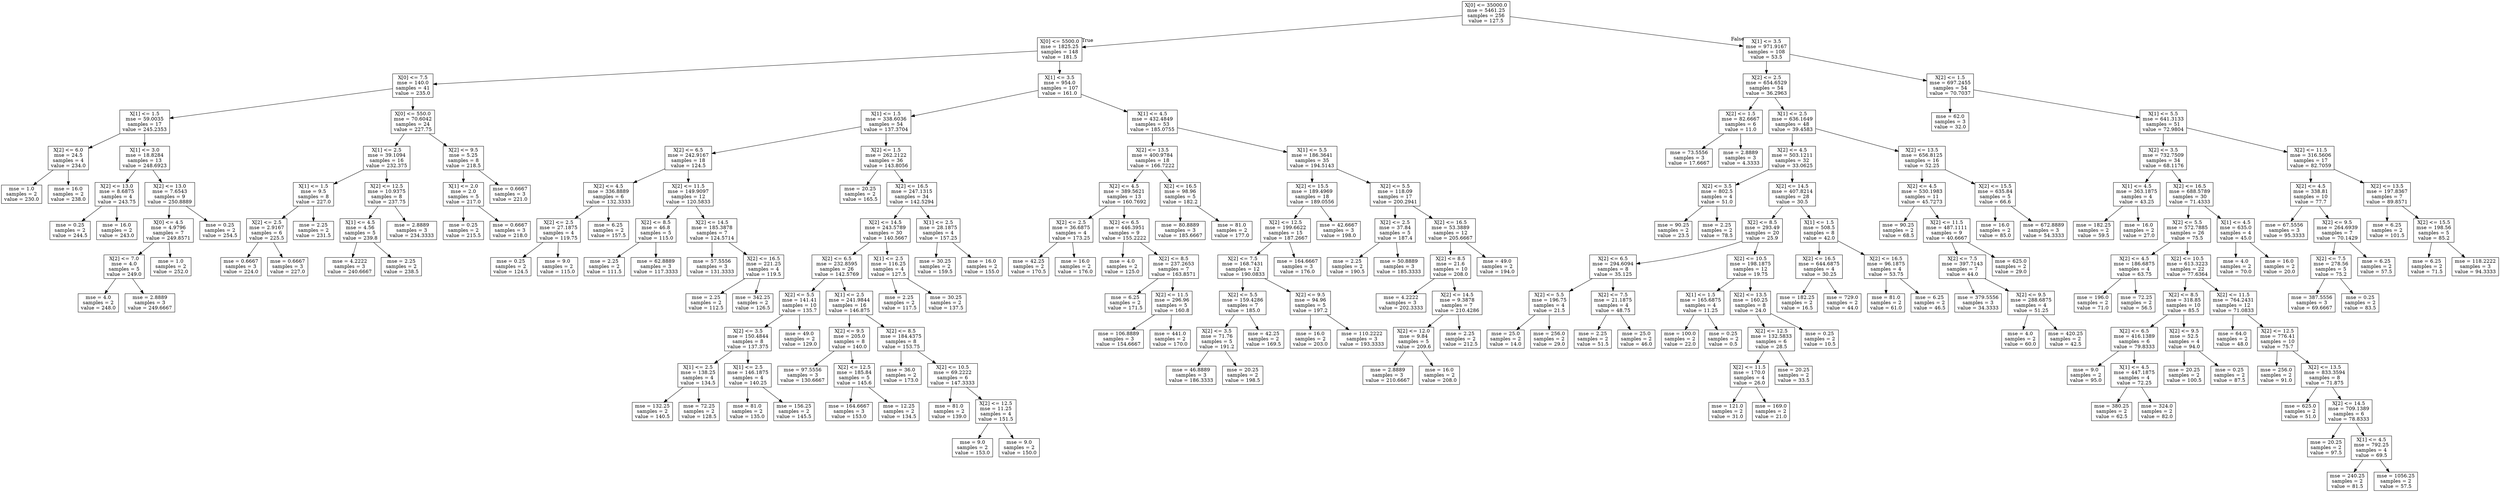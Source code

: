 digraph Tree {
node [shape=box] ;
0 [label="X[0] <= 35000.0\nmse = 5461.25\nsamples = 256\nvalue = 127.5"] ;
1 [label="X[0] <= 5500.0\nmse = 1825.25\nsamples = 148\nvalue = 181.5"] ;
0 -> 1 [labeldistance=2.5, labelangle=45, headlabel="True"] ;
2 [label="X[0] <= 7.5\nmse = 140.0\nsamples = 41\nvalue = 235.0"] ;
1 -> 2 ;
3 [label="X[1] <= 1.5\nmse = 59.0035\nsamples = 17\nvalue = 245.2353"] ;
2 -> 3 ;
4 [label="X[2] <= 6.0\nmse = 24.5\nsamples = 4\nvalue = 234.0"] ;
3 -> 4 ;
5 [label="mse = 1.0\nsamples = 2\nvalue = 230.0"] ;
4 -> 5 ;
6 [label="mse = 16.0\nsamples = 2\nvalue = 238.0"] ;
4 -> 6 ;
7 [label="X[1] <= 3.0\nmse = 18.8284\nsamples = 13\nvalue = 248.6923"] ;
3 -> 7 ;
8 [label="X[2] <= 13.0\nmse = 8.6875\nsamples = 4\nvalue = 243.75"] ;
7 -> 8 ;
9 [label="mse = 0.25\nsamples = 2\nvalue = 244.5"] ;
8 -> 9 ;
10 [label="mse = 16.0\nsamples = 2\nvalue = 243.0"] ;
8 -> 10 ;
11 [label="X[2] <= 13.0\nmse = 7.6543\nsamples = 9\nvalue = 250.8889"] ;
7 -> 11 ;
12 [label="X[0] <= 4.5\nmse = 4.9796\nsamples = 7\nvalue = 249.8571"] ;
11 -> 12 ;
13 [label="X[2] <= 7.0\nmse = 4.0\nsamples = 5\nvalue = 249.0"] ;
12 -> 13 ;
14 [label="mse = 4.0\nsamples = 2\nvalue = 248.0"] ;
13 -> 14 ;
15 [label="mse = 2.8889\nsamples = 3\nvalue = 249.6667"] ;
13 -> 15 ;
16 [label="mse = 1.0\nsamples = 2\nvalue = 252.0"] ;
12 -> 16 ;
17 [label="mse = 0.25\nsamples = 2\nvalue = 254.5"] ;
11 -> 17 ;
18 [label="X[0] <= 550.0\nmse = 70.6042\nsamples = 24\nvalue = 227.75"] ;
2 -> 18 ;
19 [label="X[1] <= 2.5\nmse = 39.1094\nsamples = 16\nvalue = 232.375"] ;
18 -> 19 ;
20 [label="X[1] <= 1.5\nmse = 9.5\nsamples = 8\nvalue = 227.0"] ;
19 -> 20 ;
21 [label="X[2] <= 2.5\nmse = 2.9167\nsamples = 6\nvalue = 225.5"] ;
20 -> 21 ;
22 [label="mse = 0.6667\nsamples = 3\nvalue = 224.0"] ;
21 -> 22 ;
23 [label="mse = 0.6667\nsamples = 3\nvalue = 227.0"] ;
21 -> 23 ;
24 [label="mse = 2.25\nsamples = 2\nvalue = 231.5"] ;
20 -> 24 ;
25 [label="X[2] <= 12.5\nmse = 10.9375\nsamples = 8\nvalue = 237.75"] ;
19 -> 25 ;
26 [label="X[1] <= 4.5\nmse = 4.56\nsamples = 5\nvalue = 239.8"] ;
25 -> 26 ;
27 [label="mse = 4.2222\nsamples = 3\nvalue = 240.6667"] ;
26 -> 27 ;
28 [label="mse = 2.25\nsamples = 2\nvalue = 238.5"] ;
26 -> 28 ;
29 [label="mse = 2.8889\nsamples = 3\nvalue = 234.3333"] ;
25 -> 29 ;
30 [label="X[2] <= 9.5\nmse = 5.25\nsamples = 8\nvalue = 218.5"] ;
18 -> 30 ;
31 [label="X[1] <= 2.0\nmse = 2.0\nsamples = 5\nvalue = 217.0"] ;
30 -> 31 ;
32 [label="mse = 0.25\nsamples = 2\nvalue = 215.5"] ;
31 -> 32 ;
33 [label="mse = 0.6667\nsamples = 3\nvalue = 218.0"] ;
31 -> 33 ;
34 [label="mse = 0.6667\nsamples = 3\nvalue = 221.0"] ;
30 -> 34 ;
35 [label="X[1] <= 3.5\nmse = 954.0\nsamples = 107\nvalue = 161.0"] ;
1 -> 35 ;
36 [label="X[1] <= 1.5\nmse = 338.6036\nsamples = 54\nvalue = 137.3704"] ;
35 -> 36 ;
37 [label="X[2] <= 6.5\nmse = 242.9167\nsamples = 18\nvalue = 124.5"] ;
36 -> 37 ;
38 [label="X[2] <= 4.5\nmse = 336.8889\nsamples = 6\nvalue = 132.3333"] ;
37 -> 38 ;
39 [label="X[2] <= 2.5\nmse = 27.1875\nsamples = 4\nvalue = 119.75"] ;
38 -> 39 ;
40 [label="mse = 0.25\nsamples = 2\nvalue = 124.5"] ;
39 -> 40 ;
41 [label="mse = 9.0\nsamples = 2\nvalue = 115.0"] ;
39 -> 41 ;
42 [label="mse = 6.25\nsamples = 2\nvalue = 157.5"] ;
38 -> 42 ;
43 [label="X[2] <= 11.5\nmse = 149.9097\nsamples = 12\nvalue = 120.5833"] ;
37 -> 43 ;
44 [label="X[2] <= 8.5\nmse = 46.8\nsamples = 5\nvalue = 115.0"] ;
43 -> 44 ;
45 [label="mse = 2.25\nsamples = 2\nvalue = 111.5"] ;
44 -> 45 ;
46 [label="mse = 62.8889\nsamples = 3\nvalue = 117.3333"] ;
44 -> 46 ;
47 [label="X[2] <= 14.5\nmse = 185.3878\nsamples = 7\nvalue = 124.5714"] ;
43 -> 47 ;
48 [label="mse = 57.5556\nsamples = 3\nvalue = 131.3333"] ;
47 -> 48 ;
49 [label="X[2] <= 16.5\nmse = 221.25\nsamples = 4\nvalue = 119.5"] ;
47 -> 49 ;
50 [label="mse = 2.25\nsamples = 2\nvalue = 112.5"] ;
49 -> 50 ;
51 [label="mse = 342.25\nsamples = 2\nvalue = 126.5"] ;
49 -> 51 ;
52 [label="X[2] <= 1.5\nmse = 262.2122\nsamples = 36\nvalue = 143.8056"] ;
36 -> 52 ;
53 [label="mse = 20.25\nsamples = 2\nvalue = 165.5"] ;
52 -> 53 ;
54 [label="X[2] <= 16.5\nmse = 247.1315\nsamples = 34\nvalue = 142.5294"] ;
52 -> 54 ;
55 [label="X[2] <= 14.5\nmse = 243.5789\nsamples = 30\nvalue = 140.5667"] ;
54 -> 55 ;
56 [label="X[2] <= 6.5\nmse = 232.8595\nsamples = 26\nvalue = 142.5769"] ;
55 -> 56 ;
57 [label="X[2] <= 5.5\nmse = 141.41\nsamples = 10\nvalue = 135.7"] ;
56 -> 57 ;
58 [label="X[2] <= 3.5\nmse = 150.4844\nsamples = 8\nvalue = 137.375"] ;
57 -> 58 ;
59 [label="X[1] <= 2.5\nmse = 138.25\nsamples = 4\nvalue = 134.5"] ;
58 -> 59 ;
60 [label="mse = 132.25\nsamples = 2\nvalue = 140.5"] ;
59 -> 60 ;
61 [label="mse = 72.25\nsamples = 2\nvalue = 128.5"] ;
59 -> 61 ;
62 [label="X[1] <= 2.5\nmse = 146.1875\nsamples = 4\nvalue = 140.25"] ;
58 -> 62 ;
63 [label="mse = 81.0\nsamples = 2\nvalue = 135.0"] ;
62 -> 63 ;
64 [label="mse = 156.25\nsamples = 2\nvalue = 145.5"] ;
62 -> 64 ;
65 [label="mse = 49.0\nsamples = 2\nvalue = 129.0"] ;
57 -> 65 ;
66 [label="X[1] <= 2.5\nmse = 241.9844\nsamples = 16\nvalue = 146.875"] ;
56 -> 66 ;
67 [label="X[2] <= 9.5\nmse = 205.0\nsamples = 8\nvalue = 140.0"] ;
66 -> 67 ;
68 [label="mse = 97.5556\nsamples = 3\nvalue = 130.6667"] ;
67 -> 68 ;
69 [label="X[2] <= 12.5\nmse = 185.84\nsamples = 5\nvalue = 145.6"] ;
67 -> 69 ;
70 [label="mse = 164.6667\nsamples = 3\nvalue = 153.0"] ;
69 -> 70 ;
71 [label="mse = 12.25\nsamples = 2\nvalue = 134.5"] ;
69 -> 71 ;
72 [label="X[2] <= 8.5\nmse = 184.4375\nsamples = 8\nvalue = 153.75"] ;
66 -> 72 ;
73 [label="mse = 36.0\nsamples = 2\nvalue = 173.0"] ;
72 -> 73 ;
74 [label="X[2] <= 10.5\nmse = 69.2222\nsamples = 6\nvalue = 147.3333"] ;
72 -> 74 ;
75 [label="mse = 81.0\nsamples = 2\nvalue = 139.0"] ;
74 -> 75 ;
76 [label="X[2] <= 12.5\nmse = 11.25\nsamples = 4\nvalue = 151.5"] ;
74 -> 76 ;
77 [label="mse = 9.0\nsamples = 2\nvalue = 153.0"] ;
76 -> 77 ;
78 [label="mse = 9.0\nsamples = 2\nvalue = 150.0"] ;
76 -> 78 ;
79 [label="X[1] <= 2.5\nmse = 116.25\nsamples = 4\nvalue = 127.5"] ;
55 -> 79 ;
80 [label="mse = 2.25\nsamples = 2\nvalue = 117.5"] ;
79 -> 80 ;
81 [label="mse = 30.25\nsamples = 2\nvalue = 137.5"] ;
79 -> 81 ;
82 [label="X[1] <= 2.5\nmse = 28.1875\nsamples = 4\nvalue = 157.25"] ;
54 -> 82 ;
83 [label="mse = 30.25\nsamples = 2\nvalue = 159.5"] ;
82 -> 83 ;
84 [label="mse = 16.0\nsamples = 2\nvalue = 155.0"] ;
82 -> 84 ;
85 [label="X[1] <= 4.5\nmse = 432.4849\nsamples = 53\nvalue = 185.0755"] ;
35 -> 85 ;
86 [label="X[2] <= 13.5\nmse = 400.9784\nsamples = 18\nvalue = 166.7222"] ;
85 -> 86 ;
87 [label="X[2] <= 4.5\nmse = 389.5621\nsamples = 13\nvalue = 160.7692"] ;
86 -> 87 ;
88 [label="X[2] <= 2.5\nmse = 36.6875\nsamples = 4\nvalue = 173.25"] ;
87 -> 88 ;
89 [label="mse = 42.25\nsamples = 2\nvalue = 170.5"] ;
88 -> 89 ;
90 [label="mse = 16.0\nsamples = 2\nvalue = 176.0"] ;
88 -> 90 ;
91 [label="X[2] <= 6.5\nmse = 446.3951\nsamples = 9\nvalue = 155.2222"] ;
87 -> 91 ;
92 [label="mse = 4.0\nsamples = 2\nvalue = 125.0"] ;
91 -> 92 ;
93 [label="X[2] <= 8.5\nmse = 237.2653\nsamples = 7\nvalue = 163.8571"] ;
91 -> 93 ;
94 [label="mse = 6.25\nsamples = 2\nvalue = 171.5"] ;
93 -> 94 ;
95 [label="X[2] <= 11.5\nmse = 296.96\nsamples = 5\nvalue = 160.8"] ;
93 -> 95 ;
96 [label="mse = 106.8889\nsamples = 3\nvalue = 154.6667"] ;
95 -> 96 ;
97 [label="mse = 441.0\nsamples = 2\nvalue = 170.0"] ;
95 -> 97 ;
98 [label="X[2] <= 16.5\nmse = 98.96\nsamples = 5\nvalue = 182.2"] ;
86 -> 98 ;
99 [label="mse = 80.8889\nsamples = 3\nvalue = 185.6667"] ;
98 -> 99 ;
100 [label="mse = 81.0\nsamples = 2\nvalue = 177.0"] ;
98 -> 100 ;
101 [label="X[1] <= 5.5\nmse = 186.3641\nsamples = 35\nvalue = 194.5143"] ;
85 -> 101 ;
102 [label="X[2] <= 15.5\nmse = 189.4969\nsamples = 18\nvalue = 189.0556"] ;
101 -> 102 ;
103 [label="X[2] <= 12.5\nmse = 199.6622\nsamples = 15\nvalue = 187.2667"] ;
102 -> 103 ;
104 [label="X[2] <= 7.5\nmse = 168.7431\nsamples = 12\nvalue = 190.0833"] ;
103 -> 104 ;
105 [label="X[2] <= 5.5\nmse = 159.4286\nsamples = 7\nvalue = 185.0"] ;
104 -> 105 ;
106 [label="X[2] <= 3.5\nmse = 71.76\nsamples = 5\nvalue = 191.2"] ;
105 -> 106 ;
107 [label="mse = 46.8889\nsamples = 3\nvalue = 186.3333"] ;
106 -> 107 ;
108 [label="mse = 20.25\nsamples = 2\nvalue = 198.5"] ;
106 -> 108 ;
109 [label="mse = 42.25\nsamples = 2\nvalue = 169.5"] ;
105 -> 109 ;
110 [label="X[2] <= 9.5\nmse = 94.96\nsamples = 5\nvalue = 197.2"] ;
104 -> 110 ;
111 [label="mse = 16.0\nsamples = 2\nvalue = 203.0"] ;
110 -> 111 ;
112 [label="mse = 110.2222\nsamples = 3\nvalue = 193.3333"] ;
110 -> 112 ;
113 [label="mse = 164.6667\nsamples = 3\nvalue = 176.0"] ;
103 -> 113 ;
114 [label="mse = 42.6667\nsamples = 3\nvalue = 198.0"] ;
102 -> 114 ;
115 [label="X[2] <= 5.5\nmse = 118.09\nsamples = 17\nvalue = 200.2941"] ;
101 -> 115 ;
116 [label="X[2] <= 2.5\nmse = 37.84\nsamples = 5\nvalue = 187.4"] ;
115 -> 116 ;
117 [label="mse = 2.25\nsamples = 2\nvalue = 190.5"] ;
116 -> 117 ;
118 [label="mse = 50.8889\nsamples = 3\nvalue = 185.3333"] ;
116 -> 118 ;
119 [label="X[2] <= 16.5\nmse = 53.3889\nsamples = 12\nvalue = 205.6667"] ;
115 -> 119 ;
120 [label="X[2] <= 8.5\nmse = 21.6\nsamples = 10\nvalue = 208.0"] ;
119 -> 120 ;
121 [label="mse = 4.2222\nsamples = 3\nvalue = 202.3333"] ;
120 -> 121 ;
122 [label="X[2] <= 14.5\nmse = 9.3878\nsamples = 7\nvalue = 210.4286"] ;
120 -> 122 ;
123 [label="X[2] <= 12.0\nmse = 9.84\nsamples = 5\nvalue = 209.6"] ;
122 -> 123 ;
124 [label="mse = 2.8889\nsamples = 3\nvalue = 210.6667"] ;
123 -> 124 ;
125 [label="mse = 16.0\nsamples = 2\nvalue = 208.0"] ;
123 -> 125 ;
126 [label="mse = 2.25\nsamples = 2\nvalue = 212.5"] ;
122 -> 126 ;
127 [label="mse = 49.0\nsamples = 2\nvalue = 194.0"] ;
119 -> 127 ;
128 [label="X[1] <= 3.5\nmse = 971.9167\nsamples = 108\nvalue = 53.5"] ;
0 -> 128 [labeldistance=2.5, labelangle=-45, headlabel="False"] ;
129 [label="X[2] <= 2.5\nmse = 654.6529\nsamples = 54\nvalue = 36.2963"] ;
128 -> 129 ;
130 [label="X[2] <= 1.5\nmse = 82.6667\nsamples = 6\nvalue = 11.0"] ;
129 -> 130 ;
131 [label="mse = 73.5556\nsamples = 3\nvalue = 17.6667"] ;
130 -> 131 ;
132 [label="mse = 2.8889\nsamples = 3\nvalue = 4.3333"] ;
130 -> 132 ;
133 [label="X[1] <= 2.5\nmse = 636.1649\nsamples = 48\nvalue = 39.4583"] ;
129 -> 133 ;
134 [label="X[2] <= 4.5\nmse = 503.1211\nsamples = 32\nvalue = 33.0625"] ;
133 -> 134 ;
135 [label="X[2] <= 3.5\nmse = 802.5\nsamples = 4\nvalue = 51.0"] ;
134 -> 135 ;
136 [label="mse = 90.25\nsamples = 2\nvalue = 23.5"] ;
135 -> 136 ;
137 [label="mse = 2.25\nsamples = 2\nvalue = 78.5"] ;
135 -> 137 ;
138 [label="X[2] <= 14.5\nmse = 407.8214\nsamples = 28\nvalue = 30.5"] ;
134 -> 138 ;
139 [label="X[2] <= 8.5\nmse = 293.49\nsamples = 20\nvalue = 25.9"] ;
138 -> 139 ;
140 [label="X[2] <= 6.5\nmse = 294.6094\nsamples = 8\nvalue = 35.125"] ;
139 -> 140 ;
141 [label="X[2] <= 5.5\nmse = 196.75\nsamples = 4\nvalue = 21.5"] ;
140 -> 141 ;
142 [label="mse = 25.0\nsamples = 2\nvalue = 14.0"] ;
141 -> 142 ;
143 [label="mse = 256.0\nsamples = 2\nvalue = 29.0"] ;
141 -> 143 ;
144 [label="X[2] <= 7.5\nmse = 21.1875\nsamples = 4\nvalue = 48.75"] ;
140 -> 144 ;
145 [label="mse = 2.25\nsamples = 2\nvalue = 51.5"] ;
144 -> 145 ;
146 [label="mse = 25.0\nsamples = 2\nvalue = 46.0"] ;
144 -> 146 ;
147 [label="X[2] <= 10.5\nmse = 198.1875\nsamples = 12\nvalue = 19.75"] ;
139 -> 147 ;
148 [label="X[1] <= 1.5\nmse = 165.6875\nsamples = 4\nvalue = 11.25"] ;
147 -> 148 ;
149 [label="mse = 100.0\nsamples = 2\nvalue = 22.0"] ;
148 -> 149 ;
150 [label="mse = 0.25\nsamples = 2\nvalue = 0.5"] ;
148 -> 150 ;
151 [label="X[2] <= 13.5\nmse = 160.25\nsamples = 8\nvalue = 24.0"] ;
147 -> 151 ;
152 [label="X[2] <= 12.5\nmse = 132.5833\nsamples = 6\nvalue = 28.5"] ;
151 -> 152 ;
153 [label="X[2] <= 11.5\nmse = 170.0\nsamples = 4\nvalue = 26.0"] ;
152 -> 153 ;
154 [label="mse = 121.0\nsamples = 2\nvalue = 31.0"] ;
153 -> 154 ;
155 [label="mse = 169.0\nsamples = 2\nvalue = 21.0"] ;
153 -> 155 ;
156 [label="mse = 20.25\nsamples = 2\nvalue = 33.5"] ;
152 -> 156 ;
157 [label="mse = 0.25\nsamples = 2\nvalue = 10.5"] ;
151 -> 157 ;
158 [label="X[1] <= 1.5\nmse = 508.5\nsamples = 8\nvalue = 42.0"] ;
138 -> 158 ;
159 [label="X[2] <= 16.5\nmse = 644.6875\nsamples = 4\nvalue = 30.25"] ;
158 -> 159 ;
160 [label="mse = 182.25\nsamples = 2\nvalue = 16.5"] ;
159 -> 160 ;
161 [label="mse = 729.0\nsamples = 2\nvalue = 44.0"] ;
159 -> 161 ;
162 [label="X[2] <= 16.5\nmse = 96.1875\nsamples = 4\nvalue = 53.75"] ;
158 -> 162 ;
163 [label="mse = 81.0\nsamples = 2\nvalue = 61.0"] ;
162 -> 163 ;
164 [label="mse = 6.25\nsamples = 2\nvalue = 46.5"] ;
162 -> 164 ;
165 [label="X[2] <= 13.5\nmse = 656.8125\nsamples = 16\nvalue = 52.25"] ;
133 -> 165 ;
166 [label="X[2] <= 4.5\nmse = 530.1983\nsamples = 11\nvalue = 45.7273"] ;
165 -> 166 ;
167 [label="mse = 90.25\nsamples = 2\nvalue = 68.5"] ;
166 -> 167 ;
168 [label="X[2] <= 11.5\nmse = 487.1111\nsamples = 9\nvalue = 40.6667"] ;
166 -> 168 ;
169 [label="X[2] <= 7.5\nmse = 397.7143\nsamples = 7\nvalue = 44.0"] ;
168 -> 169 ;
170 [label="mse = 379.5556\nsamples = 3\nvalue = 34.3333"] ;
169 -> 170 ;
171 [label="X[2] <= 9.5\nmse = 288.6875\nsamples = 4\nvalue = 51.25"] ;
169 -> 171 ;
172 [label="mse = 4.0\nsamples = 2\nvalue = 60.0"] ;
171 -> 172 ;
173 [label="mse = 420.25\nsamples = 2\nvalue = 42.5"] ;
171 -> 173 ;
174 [label="mse = 625.0\nsamples = 2\nvalue = 29.0"] ;
168 -> 174 ;
175 [label="X[2] <= 15.5\nmse = 635.84\nsamples = 5\nvalue = 66.6"] ;
165 -> 175 ;
176 [label="mse = 16.0\nsamples = 2\nvalue = 85.0"] ;
175 -> 176 ;
177 [label="mse = 672.8889\nsamples = 3\nvalue = 54.3333"] ;
175 -> 177 ;
178 [label="X[2] <= 1.5\nmse = 697.2455\nsamples = 54\nvalue = 70.7037"] ;
128 -> 178 ;
179 [label="mse = 62.0\nsamples = 3\nvalue = 32.0"] ;
178 -> 179 ;
180 [label="X[1] <= 5.5\nmse = 641.3133\nsamples = 51\nvalue = 72.9804"] ;
178 -> 180 ;
181 [label="X[2] <= 3.5\nmse = 732.7509\nsamples = 34\nvalue = 68.1176"] ;
180 -> 181 ;
182 [label="X[1] <= 4.5\nmse = 363.1875\nsamples = 4\nvalue = 43.25"] ;
181 -> 182 ;
183 [label="mse = 182.25\nsamples = 2\nvalue = 59.5"] ;
182 -> 183 ;
184 [label="mse = 16.0\nsamples = 2\nvalue = 27.0"] ;
182 -> 184 ;
185 [label="X[2] <= 16.5\nmse = 688.5789\nsamples = 30\nvalue = 71.4333"] ;
181 -> 185 ;
186 [label="X[2] <= 5.5\nmse = 572.7885\nsamples = 26\nvalue = 75.5"] ;
185 -> 186 ;
187 [label="X[2] <= 4.5\nmse = 186.6875\nsamples = 4\nvalue = 63.75"] ;
186 -> 187 ;
188 [label="mse = 196.0\nsamples = 2\nvalue = 71.0"] ;
187 -> 188 ;
189 [label="mse = 72.25\nsamples = 2\nvalue = 56.5"] ;
187 -> 189 ;
190 [label="X[2] <= 10.5\nmse = 613.3223\nsamples = 22\nvalue = 77.6364"] ;
186 -> 190 ;
191 [label="X[2] <= 8.5\nmse = 318.85\nsamples = 10\nvalue = 85.5"] ;
190 -> 191 ;
192 [label="X[2] <= 6.5\nmse = 416.1389\nsamples = 6\nvalue = 79.8333"] ;
191 -> 192 ;
193 [label="mse = 9.0\nsamples = 2\nvalue = 95.0"] ;
192 -> 193 ;
194 [label="X[1] <= 4.5\nmse = 447.1875\nsamples = 4\nvalue = 72.25"] ;
192 -> 194 ;
195 [label="mse = 380.25\nsamples = 2\nvalue = 62.5"] ;
194 -> 195 ;
196 [label="mse = 324.0\nsamples = 2\nvalue = 82.0"] ;
194 -> 196 ;
197 [label="X[2] <= 9.5\nmse = 52.5\nsamples = 4\nvalue = 94.0"] ;
191 -> 197 ;
198 [label="mse = 20.25\nsamples = 2\nvalue = 100.5"] ;
197 -> 198 ;
199 [label="mse = 0.25\nsamples = 2\nvalue = 87.5"] ;
197 -> 199 ;
200 [label="X[2] <= 11.5\nmse = 764.2431\nsamples = 12\nvalue = 71.0833"] ;
190 -> 200 ;
201 [label="mse = 64.0\nsamples = 2\nvalue = 48.0"] ;
200 -> 201 ;
202 [label="X[2] <= 12.5\nmse = 776.41\nsamples = 10\nvalue = 75.7"] ;
200 -> 202 ;
203 [label="mse = 256.0\nsamples = 2\nvalue = 91.0"] ;
202 -> 203 ;
204 [label="X[2] <= 13.5\nmse = 833.3594\nsamples = 8\nvalue = 71.875"] ;
202 -> 204 ;
205 [label="mse = 625.0\nsamples = 2\nvalue = 51.0"] ;
204 -> 205 ;
206 [label="X[2] <= 14.5\nmse = 709.1389\nsamples = 6\nvalue = 78.8333"] ;
204 -> 206 ;
207 [label="mse = 20.25\nsamples = 2\nvalue = 97.5"] ;
206 -> 207 ;
208 [label="X[1] <= 4.5\nmse = 792.25\nsamples = 4\nvalue = 69.5"] ;
206 -> 208 ;
209 [label="mse = 240.25\nsamples = 2\nvalue = 81.5"] ;
208 -> 209 ;
210 [label="mse = 1056.25\nsamples = 2\nvalue = 57.5"] ;
208 -> 210 ;
211 [label="X[1] <= 4.5\nmse = 635.0\nsamples = 4\nvalue = 45.0"] ;
185 -> 211 ;
212 [label="mse = 4.0\nsamples = 2\nvalue = 70.0"] ;
211 -> 212 ;
213 [label="mse = 16.0\nsamples = 2\nvalue = 20.0"] ;
211 -> 213 ;
214 [label="X[2] <= 11.5\nmse = 316.5606\nsamples = 17\nvalue = 82.7059"] ;
180 -> 214 ;
215 [label="X[2] <= 4.5\nmse = 338.81\nsamples = 10\nvalue = 77.7"] ;
214 -> 215 ;
216 [label="mse = 67.5556\nsamples = 3\nvalue = 95.3333"] ;
215 -> 216 ;
217 [label="X[2] <= 9.5\nmse = 264.6939\nsamples = 7\nvalue = 70.1429"] ;
215 -> 217 ;
218 [label="X[2] <= 7.5\nmse = 278.56\nsamples = 5\nvalue = 75.2"] ;
217 -> 218 ;
219 [label="mse = 387.5556\nsamples = 3\nvalue = 69.6667"] ;
218 -> 219 ;
220 [label="mse = 0.25\nsamples = 2\nvalue = 83.5"] ;
218 -> 220 ;
221 [label="mse = 6.25\nsamples = 2\nvalue = 57.5"] ;
217 -> 221 ;
222 [label="X[2] <= 13.5\nmse = 197.8367\nsamples = 7\nvalue = 89.8571"] ;
214 -> 222 ;
223 [label="mse = 6.25\nsamples = 2\nvalue = 101.5"] ;
222 -> 223 ;
224 [label="X[2] <= 15.5\nmse = 198.56\nsamples = 5\nvalue = 85.2"] ;
222 -> 224 ;
225 [label="mse = 6.25\nsamples = 2\nvalue = 71.5"] ;
224 -> 225 ;
226 [label="mse = 118.2222\nsamples = 3\nvalue = 94.3333"] ;
224 -> 226 ;
}